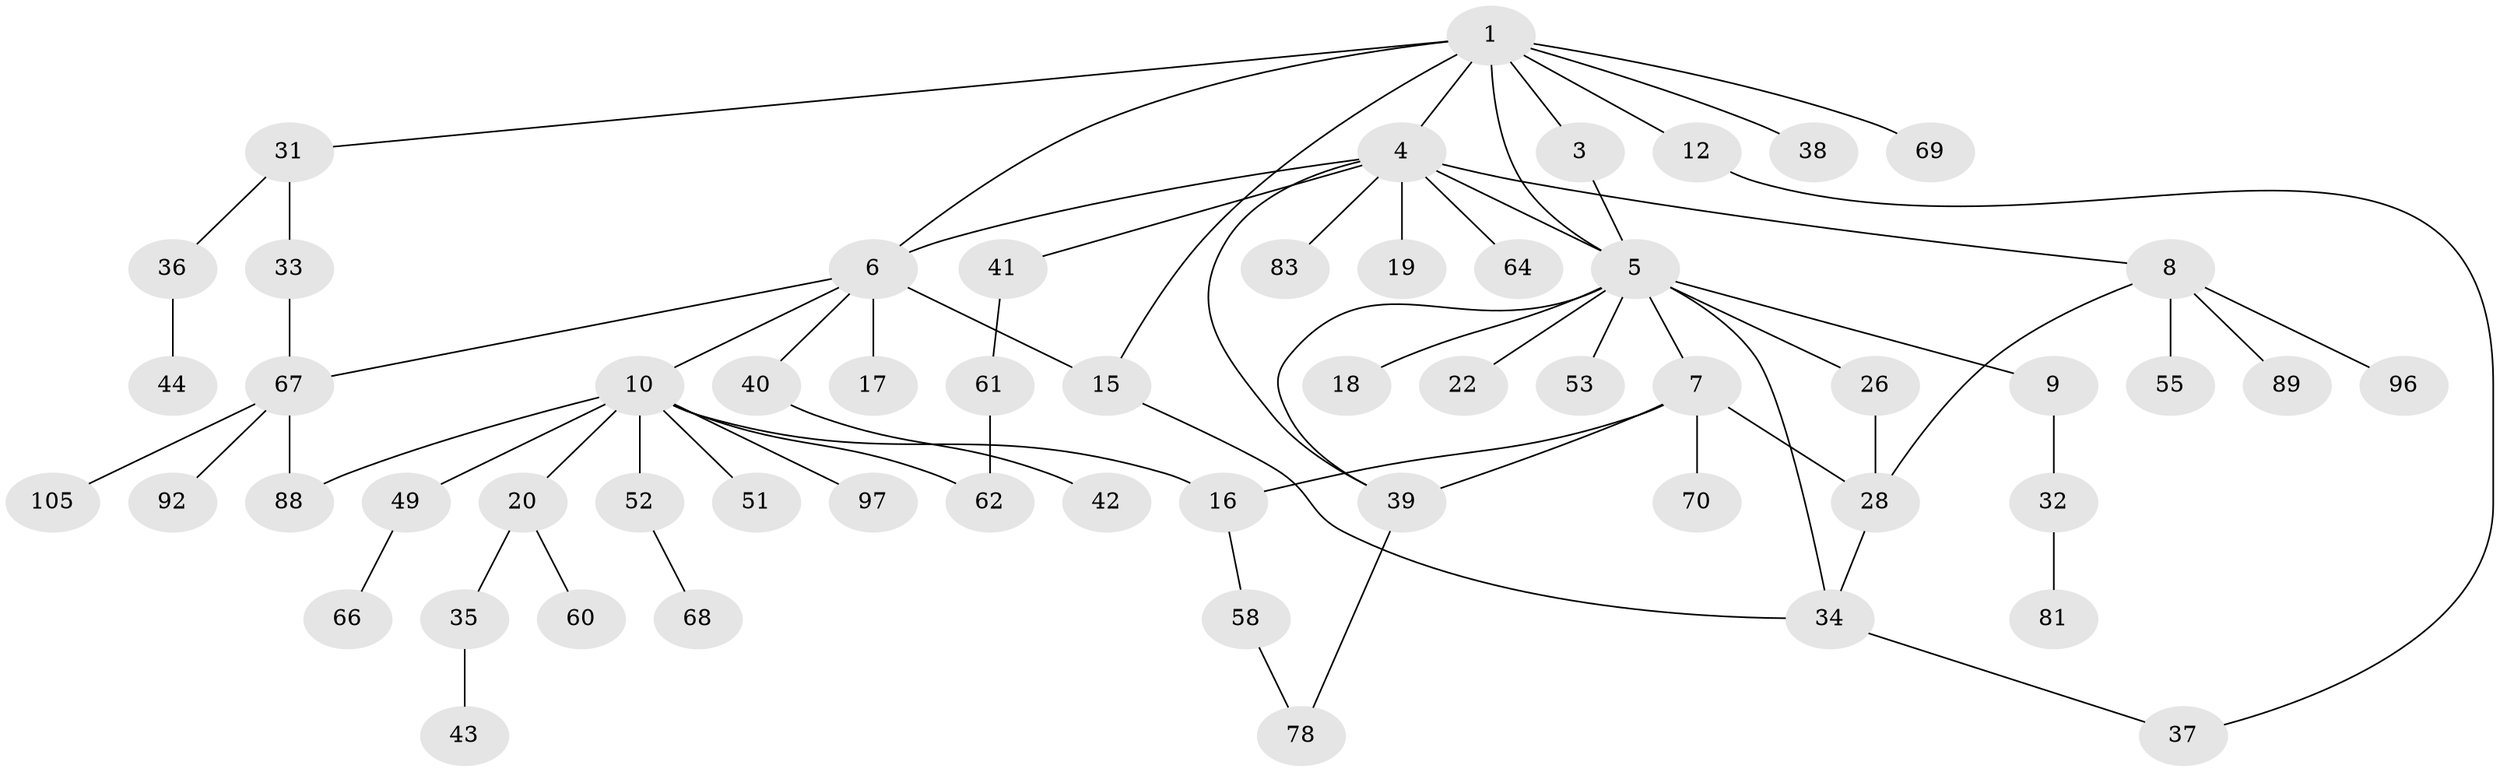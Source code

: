 // original degree distribution, {5: 0.06140350877192982, 7: 0.008771929824561403, 2: 0.2982456140350877, 6: 0.02631578947368421, 8: 0.008771929824561403, 4: 0.10526315789473684, 3: 0.08771929824561403, 1: 0.40350877192982454}
// Generated by graph-tools (version 1.1) at 2025/13/03/09/25 04:13:19]
// undirected, 57 vertices, 72 edges
graph export_dot {
graph [start="1"]
  node [color=gray90,style=filled];
  1 [super="+21+2"];
  3;
  4 [super="+11+74"];
  5 [super="+14+113+56"];
  6 [super="+29"];
  7 [super="+50+25"];
  8 [super="+24+30+63"];
  9;
  10 [super="+13+47"];
  12;
  15 [super="+79"];
  16 [super="+27"];
  17 [super="+54"];
  18;
  19;
  20 [super="+45+85"];
  22;
  26;
  28 [super="+72+48"];
  31;
  32 [super="+46"];
  33 [super="+108"];
  34 [super="+59+87"];
  35;
  36;
  37 [super="+98+73"];
  38;
  39;
  40;
  41;
  42;
  43;
  44;
  49 [super="+82+102"];
  51;
  52;
  53 [super="+77"];
  55;
  58 [super="+71"];
  60;
  61 [super="+109"];
  62 [super="+90"];
  64;
  66;
  67 [super="+76+84"];
  68;
  69;
  70;
  78;
  81;
  83 [super="+86"];
  88 [super="+104+101"];
  89;
  92;
  96;
  97 [super="+111"];
  105;
  1 -- 3;
  1 -- 69;
  1 -- 5;
  1 -- 4;
  1 -- 6;
  1 -- 38;
  1 -- 12;
  1 -- 31;
  1 -- 15;
  3 -- 5;
  4 -- 8;
  4 -- 19;
  4 -- 41;
  4 -- 64;
  4 -- 83;
  4 -- 6;
  4 -- 39;
  4 -- 5 [weight=2];
  5 -- 7;
  5 -- 9;
  5 -- 22;
  5 -- 53;
  5 -- 18;
  5 -- 34;
  5 -- 26;
  5 -- 39;
  6 -- 10;
  6 -- 17;
  6 -- 15;
  6 -- 40;
  6 -- 67;
  7 -- 39;
  7 -- 16;
  7 -- 28;
  7 -- 70;
  8 -- 55;
  8 -- 89;
  8 -- 96;
  8 -- 28;
  9 -- 32;
  10 -- 51;
  10 -- 52;
  10 -- 97;
  10 -- 16;
  10 -- 49;
  10 -- 20;
  10 -- 88;
  10 -- 62;
  12 -- 37;
  15 -- 34;
  16 -- 58;
  20 -- 35;
  20 -- 60;
  26 -- 28;
  28 -- 34;
  31 -- 33;
  31 -- 36;
  32 -- 81;
  33 -- 67;
  34 -- 37;
  35 -- 43;
  36 -- 44;
  39 -- 78;
  40 -- 42;
  41 -- 61;
  49 -- 66;
  52 -- 68;
  58 -- 78;
  61 -- 62;
  67 -- 88;
  67 -- 105;
  67 -- 92;
}
